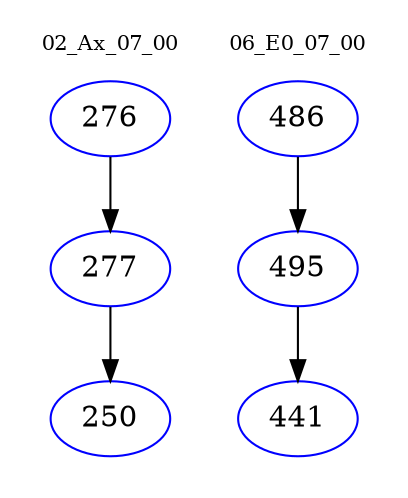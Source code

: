 digraph{
subgraph cluster_0 {
color = white
label = "02_Ax_07_00";
fontsize=10;
T0_276 [label="276", color="blue"]
T0_276 -> T0_277 [color="black"]
T0_277 [label="277", color="blue"]
T0_277 -> T0_250 [color="black"]
T0_250 [label="250", color="blue"]
}
subgraph cluster_1 {
color = white
label = "06_E0_07_00";
fontsize=10;
T1_486 [label="486", color="blue"]
T1_486 -> T1_495 [color="black"]
T1_495 [label="495", color="blue"]
T1_495 -> T1_441 [color="black"]
T1_441 [label="441", color="blue"]
}
}
